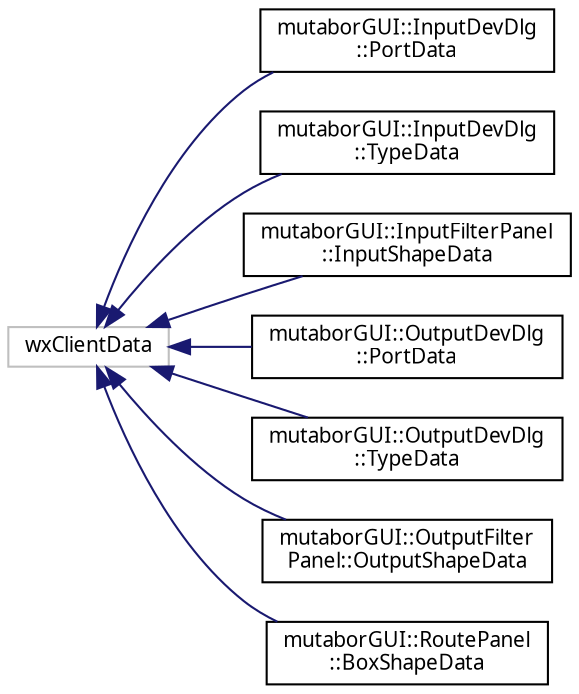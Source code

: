 digraph "Grafische Darstellung der Klassenhierarchie"
{
  edge [fontname="Sans",fontsize="10",labelfontname="Sans",labelfontsize="10"];
  node [fontname="Sans",fontsize="10",shape=record];
  rankdir="LR";
  Node85 [label="wxClientData",height=0.2,width=0.4,color="grey75", fillcolor="white", style="filled"];
  Node85 -> Node0 [dir="back",color="midnightblue",fontsize="10",style="solid",fontname="Sans"];
  Node0 [label="mutaborGUI::InputDevDlg\l::PortData",height=0.2,width=0.4,color="black", fillcolor="white", style="filled",URL="$da/d25/structmutaborGUI_1_1InputDevDlg_1_1PortData.html"];
  Node85 -> Node87 [dir="back",color="midnightblue",fontsize="10",style="solid",fontname="Sans"];
  Node87 [label="mutaborGUI::InputDevDlg\l::TypeData",height=0.2,width=0.4,color="black", fillcolor="white", style="filled",URL="$dc/da9/structmutaborGUI_1_1InputDevDlg_1_1TypeData.html"];
  Node85 -> Node88 [dir="back",color="midnightblue",fontsize="10",style="solid",fontname="Sans"];
  Node88 [label="mutaborGUI::InputFilterPanel\l::InputShapeData",height=0.2,width=0.4,color="black", fillcolor="white", style="filled",URL="$d7/d15/classmutaborGUI_1_1InputFilterPanel_1_1InputShapeData.html"];
  Node85 -> Node89 [dir="back",color="midnightblue",fontsize="10",style="solid",fontname="Sans"];
  Node89 [label="mutaborGUI::OutputDevDlg\l::PortData",height=0.2,width=0.4,color="black", fillcolor="white", style="filled",URL="$d0/db7/structmutaborGUI_1_1OutputDevDlg_1_1PortData.html"];
  Node85 -> Node90 [dir="back",color="midnightblue",fontsize="10",style="solid",fontname="Sans"];
  Node90 [label="mutaborGUI::OutputDevDlg\l::TypeData",height=0.2,width=0.4,color="black", fillcolor="white", style="filled",URL="$d8/d5c/structmutaborGUI_1_1OutputDevDlg_1_1TypeData.html"];
  Node85 -> Node91 [dir="back",color="midnightblue",fontsize="10",style="solid",fontname="Sans"];
  Node91 [label="mutaborGUI::OutputFilter\lPanel::OutputShapeData",height=0.2,width=0.4,color="black", fillcolor="white", style="filled",URL="$da/dad/classmutaborGUI_1_1OutputFilterPanel_1_1OutputShapeData.html"];
  Node85 -> Node92 [dir="back",color="midnightblue",fontsize="10",style="solid",fontname="Sans"];
  Node92 [label="mutaborGUI::RoutePanel\l::BoxShapeData",height=0.2,width=0.4,color="black", fillcolor="white", style="filled",URL="$d1/d3c/classmutaborGUI_1_1RoutePanel_1_1BoxShapeData.html"];
}
